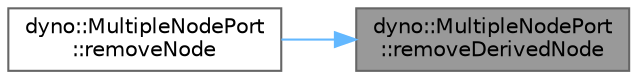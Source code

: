 digraph "dyno::MultipleNodePort::removeDerivedNode"
{
 // LATEX_PDF_SIZE
  bgcolor="transparent";
  edge [fontname=Helvetica,fontsize=10,labelfontname=Helvetica,labelfontsize=10];
  node [fontname=Helvetica,fontsize=10,shape=box,height=0.2,width=0.4];
  rankdir="RL";
  Node1 [id="Node000001",label="dyno::MultipleNodePort\l::removeDerivedNode",height=0.2,width=0.4,color="gray40", fillcolor="grey60", style="filled", fontcolor="black",tooltip=" "];
  Node1 -> Node2 [id="edge1_Node000001_Node000002",dir="back",color="steelblue1",style="solid",tooltip=" "];
  Node2 [id="Node000002",label="dyno::MultipleNodePort\l::removeNode",height=0.2,width=0.4,color="grey40", fillcolor="white", style="filled",URL="$classdyno_1_1_multiple_node_port.html#a9e374843beae5f60eae2e6bad068bfb0",tooltip=" "];
}
